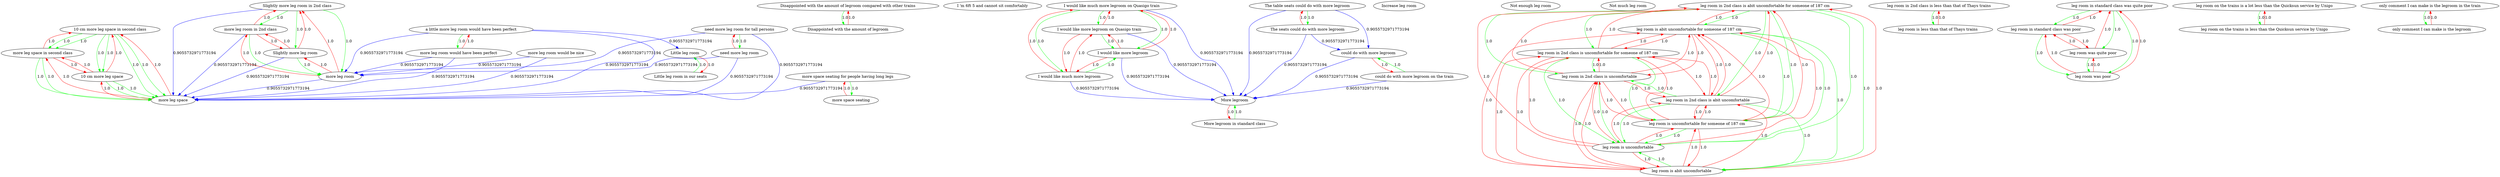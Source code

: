 digraph rawGraph {
"10 cm more leg space in second class";"more leg space in second class";"more leg space";"10 cm more leg space";"Disappointed with the amount of legroom compared with other trains";"Disappointed with the amount of legroom";"I 'm 6ft 5 and cannot sit comfortably";"I would like much more legroom on Quasigo train";"I would like more legroom on Quasigo train";"I would like more legroom";"I would like much more legroom";"Increase leg room";"Little leg room in our seats";"Little leg room";"More legroom";"More legroom in standard class";"Not enough leg room";"Not much leg room";"Slightly more leg room in 2nd class";"more leg room in 2nd class";"more leg room";"Slightly more leg room";"The table seats could do with more legroom";"The seats could do with more legroom";"a little more leg room would have been perfect";"more leg room would have been perfect";"could do with more legroom on the train";"could do with more legroom";"leg room in 2nd class is abit uncomfortable for someone of 187 cm";"leg room is abit uncomfortable for someone of 187 cm";"leg room is abit uncomfortable";"leg room is uncomfortable";"leg room is uncomfortable for someone of 187 cm";"leg room in 2nd class is abit uncomfortable";"leg room in 2nd class is uncomfortable";"leg room in 2nd class is uncomfortable for someone of 187 cm";"leg room in 2nd class is less than that of Thays trains";"leg room is less than that of Thays trains";"leg room in standard class was quite poor";"leg room in standard class was poor";"leg room was poor";"leg room was quite poor";"leg room on the trains is a lot less than the Quicksun service by Unigo";"leg room on the trains is less than the Quicksun service by Unigo";"more leg room would be nice";"more space seating for people having long legs";"more space seating";"need more leg room for tall persons";"need more leg room";"only comment I can make is the legroom in the train";"only comment I can make is the legroom";"10 cm more leg space in second class" -> "more leg space in second class" [label=1.0] [color=green]
"more leg space in second class" -> "more leg space" [label=1.0] [color=green]
"10 cm more leg space in second class" -> "10 cm more leg space" [label=1.0] [color=green]
"10 cm more leg space" -> "more leg space" [label=1.0] [color=green]
"10 cm more leg space in second class" -> "more leg space" [label=1.0] [color=green]
"10 cm more leg space in second class" -> "more leg space in second class" [label=1.0] [color=green]
"more leg space in second class" -> "more leg space" [label=1.0] [color=green]
"10 cm more leg space in second class" -> "10 cm more leg space" [label=1.0] [color=green]
"10 cm more leg space" -> "more leg space" [label=1.0] [color=green]
"10 cm more leg space in second class" -> "more leg space" [label=1.0] [color=green]
"more leg space in second class" -> "10 cm more leg space in second class" [label=1.0] [color=red]
"more leg space in second class" -> "10 cm more leg space" [label=1.0] [color=red]
"more leg space" -> "10 cm more leg space in second class" [label=1.0] [color=red]
"more leg space" -> "more leg space in second class" [label=1.0] [color=red]
"more leg space" -> "10 cm more leg space" [label=1.0] [color=red]
"10 cm more leg space" -> "10 cm more leg space in second class" [label=1.0] [color=red]
"10 cm more leg space" -> "more leg space in second class" [label=1.0] [color=red]
"Disappointed with the amount of legroom compared with other trains" -> "Disappointed with the amount of legroom" [label=1.0] [color=green]
"Disappointed with the amount of legroom" -> "Disappointed with the amount of legroom compared with other trains" [label=1.0] [color=red]
"I would like much more legroom on Quasigo train" -> "I would like more legroom on Quasigo train" [label=1.0] [color=green]
"I would like more legroom on Quasigo train" -> "I would like more legroom" [label=1.0] [color=green]
"I would like much more legroom on Quasigo train" -> "I would like much more legroom" [label=1.0] [color=green]
"I would like much more legroom" -> "I would like more legroom" [label=1.0] [color=green]
"I would like much more legroom on Quasigo train" -> "I would like more legroom" [label=1.0] [color=green]
"I would like more legroom on Quasigo train" -> "I would like much more legroom on Quasigo train" [label=1.0] [color=red]
"I would like more legroom on Quasigo train" -> "I would like much more legroom" [label=1.0] [color=red]
"I would like more legroom" -> "I would like much more legroom on Quasigo train" [label=1.0] [color=red]
"I would like more legroom" -> "I would like more legroom on Quasigo train" [label=1.0] [color=red]
"I would like more legroom" -> "I would like much more legroom" [label=1.0] [color=red]
"I would like much more legroom" -> "I would like much more legroom on Quasigo train" [label=1.0] [color=red]
"I would like much more legroom" -> "I would like more legroom on Quasigo train" [label=1.0] [color=red]
"Little leg room in our seats" -> "Little leg room" [label=1.0] [color=green]
"Little leg room" -> "Little leg room in our seats" [label=1.0] [color=red]
"I would like much more legroom on Quasigo train" -> "More legroom" [label=0.9055732971773194] [color=blue]
"I would like more legroom on Quasigo train" -> "More legroom" [label=0.9055732971773194] [color=blue]
"I would like more legroom" -> "More legroom" [label=0.9055732971773194] [color=blue]
"I would like much more legroom" -> "More legroom" [label=0.9055732971773194] [color=blue]
"More legroom in standard class" -> "More legroom" [label=1.0] [color=green]
"More legroom" -> "More legroom in standard class" [label=1.0] [color=red]
"Slightly more leg room in 2nd class" -> "more leg room in 2nd class" [label=1.0] [color=green]
"more leg room in 2nd class" -> "more leg room" [label=1.0] [color=green]
"Slightly more leg room in 2nd class" -> "Slightly more leg room" [label=1.0] [color=green]
"Slightly more leg room" -> "more leg room" [label=1.0] [color=green]
"Slightly more leg room in 2nd class" -> "more leg room" [label=1.0] [color=green]
"more leg room in 2nd class" -> "Slightly more leg room in 2nd class" [label=1.0] [color=red]
"more leg room in 2nd class" -> "Slightly more leg room" [label=1.0] [color=red]
"more leg room" -> "Slightly more leg room in 2nd class" [label=1.0] [color=red]
"more leg room" -> "more leg room in 2nd class" [label=1.0] [color=red]
"more leg room" -> "Slightly more leg room" [label=1.0] [color=red]
"Slightly more leg room" -> "Slightly more leg room in 2nd class" [label=1.0] [color=red]
"Slightly more leg room" -> "more leg room in 2nd class" [label=1.0] [color=red]
"Slightly more leg room in 2nd class" -> "more leg space" [label=0.9055732971773194] [color=blue]
"more leg room in 2nd class" -> "more leg space" [label=0.9055732971773194] [color=blue]
"more leg room" -> "more leg space" [label=0.9055732971773194] [color=blue]
"Slightly more leg room" -> "more leg space" [label=0.9055732971773194] [color=blue]
"The table seats could do with more legroom" -> "The seats could do with more legroom" [label=1.0] [color=green]
"The seats could do with more legroom" -> "The table seats could do with more legroom" [label=1.0] [color=red]
"The table seats could do with more legroom" -> "More legroom" [label=0.9055732971773194] [color=blue]
"The seats could do with more legroom" -> "More legroom" [label=0.9055732971773194] [color=blue]
"a little more leg room would have been perfect" -> "more leg room would have been perfect" [label=1.0] [color=green]
"more leg room would have been perfect" -> "a little more leg room would have been perfect" [label=1.0] [color=red]
"a little more leg room would have been perfect" -> "more leg space" [label=0.9055732971773194] [color=blue]
"a little more leg room would have been perfect" -> "Little leg room" [label=0.9055732971773194] [color=blue]
"a little more leg room would have been perfect" -> "more leg room" [label=0.9055732971773194] [color=blue]
"more leg room would have been perfect" -> "more leg space" [label=0.9055732971773194] [color=blue]
"more leg room would have been perfect" -> "more leg room" [label=0.9055732971773194] [color=blue]
"could do with more legroom on the train" -> "could do with more legroom" [label=1.0] [color=green]
"could do with more legroom" -> "could do with more legroom on the train" [label=1.0] [color=red]
"The table seats could do with more legroom" -> "could do with more legroom" [label=0.9055732971773194] [color=blue]
"The seats could do with more legroom" -> "could do with more legroom" [label=0.9055732971773194] [color=blue]
"could do with more legroom on the train" -> "More legroom" [label=0.9055732971773194] [color=blue]
"could do with more legroom" -> "More legroom" [label=0.9055732971773194] [color=blue]
"leg room in 2nd class is abit uncomfortable for someone of 187 cm" -> "leg room is abit uncomfortable for someone of 187 cm" [label=1.0] [color=green]
"leg room is abit uncomfortable for someone of 187 cm" -> "leg room is abit uncomfortable" [label=1.0] [color=green]
"leg room is abit uncomfortable" -> "leg room is uncomfortable" [label=1.0] [color=green]
"leg room is abit uncomfortable for someone of 187 cm" -> "leg room is uncomfortable for someone of 187 cm" [label=1.0] [color=green]
"leg room is uncomfortable for someone of 187 cm" -> "leg room is uncomfortable" [label=1.0] [color=green]
"leg room in 2nd class is abit uncomfortable for someone of 187 cm" -> "leg room in 2nd class is abit uncomfortable" [label=1.0] [color=green]
"leg room in 2nd class is abit uncomfortable" -> "leg room is abit uncomfortable" [label=1.0] [color=green]
"leg room in 2nd class is abit uncomfortable" -> "leg room in 2nd class is uncomfortable" [label=1.0] [color=green]
"leg room in 2nd class is uncomfortable" -> "leg room is uncomfortable" [label=1.0] [color=green]
"leg room in 2nd class is abit uncomfortable for someone of 187 cm" -> "leg room in 2nd class is uncomfortable for someone of 187 cm" [label=1.0] [color=green]
"leg room in 2nd class is uncomfortable for someone of 187 cm" -> "leg room is uncomfortable for someone of 187 cm" [label=1.0] [color=green]
"leg room in 2nd class is uncomfortable for someone of 187 cm" -> "leg room in 2nd class is uncomfortable" [label=1.0] [color=green]
"leg room in 2nd class is abit uncomfortable for someone of 187 cm" -> "leg room is uncomfortable for someone of 187 cm" [label=1.0] [color=green]
"leg room in 2nd class is abit uncomfortable for someone of 187 cm" -> "leg room is abit uncomfortable" [label=1.0] [color=green]
"leg room in 2nd class is abit uncomfortable for someone of 187 cm" -> "leg room in 2nd class is uncomfortable" [label=1.0] [color=green]
"leg room is abit uncomfortable for someone of 187 cm" -> "leg room is uncomfortable" [label=1.0] [color=green]
"leg room in 2nd class is abit uncomfortable" -> "leg room is uncomfortable" [label=1.0] [color=green]
"leg room in 2nd class is uncomfortable for someone of 187 cm" -> "leg room is uncomfortable" [label=1.0] [color=green]
"leg room in 2nd class is abit uncomfortable for someone of 187 cm" -> "leg room is uncomfortable" [label=1.0] [color=green]
"leg room is abit uncomfortable for someone of 187 cm" -> "leg room in 2nd class is abit uncomfortable for someone of 187 cm" [label=1.0] [color=red]
"leg room is abit uncomfortable for someone of 187 cm" -> "leg room in 2nd class is abit uncomfortable" [label=1.0] [color=red]
"leg room is abit uncomfortable for someone of 187 cm" -> "leg room in 2nd class is uncomfortable" [label=1.0] [color=red]
"leg room is abit uncomfortable for someone of 187 cm" -> "leg room in 2nd class is uncomfortable for someone of 187 cm" [label=1.0] [color=red]
"leg room is abit uncomfortable" -> "leg room in 2nd class is abit uncomfortable for someone of 187 cm" [label=1.0] [color=red]
"leg room is abit uncomfortable" -> "leg room is abit uncomfortable for someone of 187 cm" [label=1.0] [color=red]
"leg room is abit uncomfortable" -> "leg room is uncomfortable for someone of 187 cm" [label=1.0] [color=red]
"leg room is abit uncomfortable" -> "leg room in 2nd class is abit uncomfortable" [label=1.0] [color=red]
"leg room is abit uncomfortable" -> "leg room in 2nd class is uncomfortable" [label=1.0] [color=red]
"leg room is abit uncomfortable" -> "leg room in 2nd class is uncomfortable for someone of 187 cm" [label=1.0] [color=red]
"leg room is uncomfortable" -> "leg room in 2nd class is abit uncomfortable for someone of 187 cm" [label=1.0] [color=red]
"leg room is uncomfortable" -> "leg room is abit uncomfortable for someone of 187 cm" [label=1.0] [color=red]
"leg room is uncomfortable" -> "leg room is abit uncomfortable" [label=1.0] [color=red]
"leg room is uncomfortable" -> "leg room is uncomfortable for someone of 187 cm" [label=1.0] [color=red]
"leg room is uncomfortable" -> "leg room in 2nd class is abit uncomfortable" [label=1.0] [color=red]
"leg room is uncomfortable" -> "leg room in 2nd class is uncomfortable" [label=1.0] [color=red]
"leg room is uncomfortable" -> "leg room in 2nd class is uncomfortable for someone of 187 cm" [label=1.0] [color=red]
"leg room is uncomfortable for someone of 187 cm" -> "leg room in 2nd class is abit uncomfortable for someone of 187 cm" [label=1.0] [color=red]
"leg room is uncomfortable for someone of 187 cm" -> "leg room is abit uncomfortable for someone of 187 cm" [label=1.0] [color=red]
"leg room is uncomfortable for someone of 187 cm" -> "leg room is abit uncomfortable" [label=1.0] [color=red]
"leg room is uncomfortable for someone of 187 cm" -> "leg room in 2nd class is abit uncomfortable" [label=1.0] [color=red]
"leg room is uncomfortable for someone of 187 cm" -> "leg room in 2nd class is uncomfortable" [label=1.0] [color=red]
"leg room is uncomfortable for someone of 187 cm" -> "leg room in 2nd class is uncomfortable for someone of 187 cm" [label=1.0] [color=red]
"leg room in 2nd class is abit uncomfortable" -> "leg room in 2nd class is abit uncomfortable for someone of 187 cm" [label=1.0] [color=red]
"leg room in 2nd class is abit uncomfortable" -> "leg room is abit uncomfortable for someone of 187 cm" [label=1.0] [color=red]
"leg room in 2nd class is abit uncomfortable" -> "leg room is uncomfortable for someone of 187 cm" [label=1.0] [color=red]
"leg room in 2nd class is abit uncomfortable" -> "leg room in 2nd class is uncomfortable for someone of 187 cm" [label=1.0] [color=red]
"leg room in 2nd class is uncomfortable" -> "leg room in 2nd class is abit uncomfortable for someone of 187 cm" [label=1.0] [color=red]
"leg room in 2nd class is uncomfortable" -> "leg room is abit uncomfortable for someone of 187 cm" [label=1.0] [color=red]
"leg room in 2nd class is uncomfortable" -> "leg room is abit uncomfortable" [label=1.0] [color=red]
"leg room in 2nd class is uncomfortable" -> "leg room is uncomfortable for someone of 187 cm" [label=1.0] [color=red]
"leg room in 2nd class is uncomfortable" -> "leg room in 2nd class is abit uncomfortable" [label=1.0] [color=red]
"leg room in 2nd class is uncomfortable" -> "leg room in 2nd class is uncomfortable for someone of 187 cm" [label=1.0] [color=red]
"leg room in 2nd class is uncomfortable for someone of 187 cm" -> "leg room in 2nd class is abit uncomfortable for someone of 187 cm" [label=1.0] [color=red]
"leg room in 2nd class is uncomfortable for someone of 187 cm" -> "leg room is abit uncomfortable for someone of 187 cm" [label=1.0] [color=red]
"leg room in 2nd class is uncomfortable for someone of 187 cm" -> "leg room is abit uncomfortable" [label=1.0] [color=red]
"leg room in 2nd class is uncomfortable for someone of 187 cm" -> "leg room in 2nd class is abit uncomfortable" [label=1.0] [color=red]
"leg room in 2nd class is less than that of Thays trains" -> "leg room is less than that of Thays trains" [label=1.0] [color=green]
"leg room is less than that of Thays trains" -> "leg room in 2nd class is less than that of Thays trains" [label=1.0] [color=red]
"leg room in standard class was quite poor" -> "leg room in standard class was poor" [label=1.0] [color=green]
"leg room in standard class was poor" -> "leg room was poor" [label=1.0] [color=green]
"leg room in standard class was quite poor" -> "leg room was quite poor" [label=1.0] [color=green]
"leg room was quite poor" -> "leg room was poor" [label=1.0] [color=green]
"leg room in standard class was quite poor" -> "leg room was poor" [label=1.0] [color=green]
"leg room in standard class was poor" -> "leg room in standard class was quite poor" [label=1.0] [color=red]
"leg room in standard class was poor" -> "leg room was quite poor" [label=1.0] [color=red]
"leg room was poor" -> "leg room in standard class was quite poor" [label=1.0] [color=red]
"leg room was poor" -> "leg room in standard class was poor" [label=1.0] [color=red]
"leg room was poor" -> "leg room was quite poor" [label=1.0] [color=red]
"leg room was quite poor" -> "leg room in standard class was quite poor" [label=1.0] [color=red]
"leg room was quite poor" -> "leg room in standard class was poor" [label=1.0] [color=red]
"leg room on the trains is a lot less than the Quicksun service by Unigo" -> "leg room on the trains is less than the Quicksun service by Unigo" [label=1.0] [color=green]
"leg room on the trains is less than the Quicksun service by Unigo" -> "leg room on the trains is a lot less than the Quicksun service by Unigo" [label=1.0] [color=red]
"more leg room would be nice" -> "more leg space" [label=0.9055732971773194] [color=blue]
"more leg room would be nice" -> "more leg room" [label=0.9055732971773194] [color=blue]
"more space seating for people having long legs" -> "more space seating" [label=1.0] [color=green]
"more space seating" -> "more space seating for people having long legs" [label=1.0] [color=red]
"more space seating for people having long legs" -> "more leg space" [label=0.9055732971773194] [color=blue]
"need more leg room for tall persons" -> "need more leg room" [label=1.0] [color=green]
"need more leg room" -> "need more leg room for tall persons" [label=1.0] [color=red]
"need more leg room for tall persons" -> "more leg space" [label=0.9055732971773194] [color=blue]
"need more leg room for tall persons" -> "more leg room" [label=0.9055732971773194] [color=blue]
"need more leg room" -> "more leg space" [label=0.9055732971773194] [color=blue]
"need more leg room" -> "more leg room" [label=0.9055732971773194] [color=blue]
"only comment I can make is the legroom in the train" -> "only comment I can make is the legroom" [label=1.0] [color=green]
"only comment I can make is the legroom" -> "only comment I can make is the legroom in the train" [label=1.0] [color=red]
}